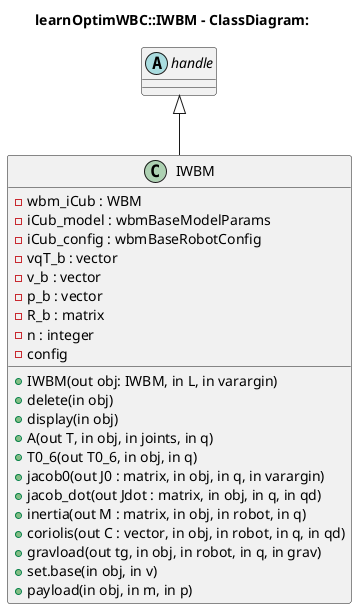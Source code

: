 @startuml
'Class-diagram of learnOptimWBC - WBM-Interface:'
title <b>learnOptimWBC::IWBM - ClassDiagram:</b>

'Class definitions:'
abstract class handle

class IWBM {
    'properties:'
    -wbm_iCub : WBM
    -iCub_model : wbmBaseModelParams
    -iCub_config : wbmBaseRobotConfig
    -vqT_b : vector
    -v_b : vector
    -p_b : vector
    -R_b : matrix
    -n : integer
    -config
    'methods:'
    +IWBM(out obj: IWBM, in L, in varargin)
    +delete(in obj)
    +display(in obj)
    +A(out T, in obj, in joints, in q)
    +T0_6(out T0_6, in obj, in q)
    +jacob0(out J0 : matrix, in obj, in q, in varargin)
    +jacob_dot(out Jdot : matrix, in obj, in q, in qd)
    +inertia(out M : matrix, in obj, in robot, in q)
    +coriolis(out C : vector, in obj, in robot, in q, in qd)
    +gravload(out tg, in obj, in robot, in q, in grav)
    '+set.tool(in obj, in v)'
    +set.base(in obj, in v)
    '+set.offset(in obj, in v)'
    '+get.offset(out v, in obj)'
    '+set.qlim(in obj, in v)'
    '+get.qlim(out v, in obj)'
    '+set.gravity(in obj, in v)'
    '+get.config(out v, in obj)'
    +payload(in obj, in m, in p)
}

'Class relations:'
handle <|-- IWBM

@enduml
